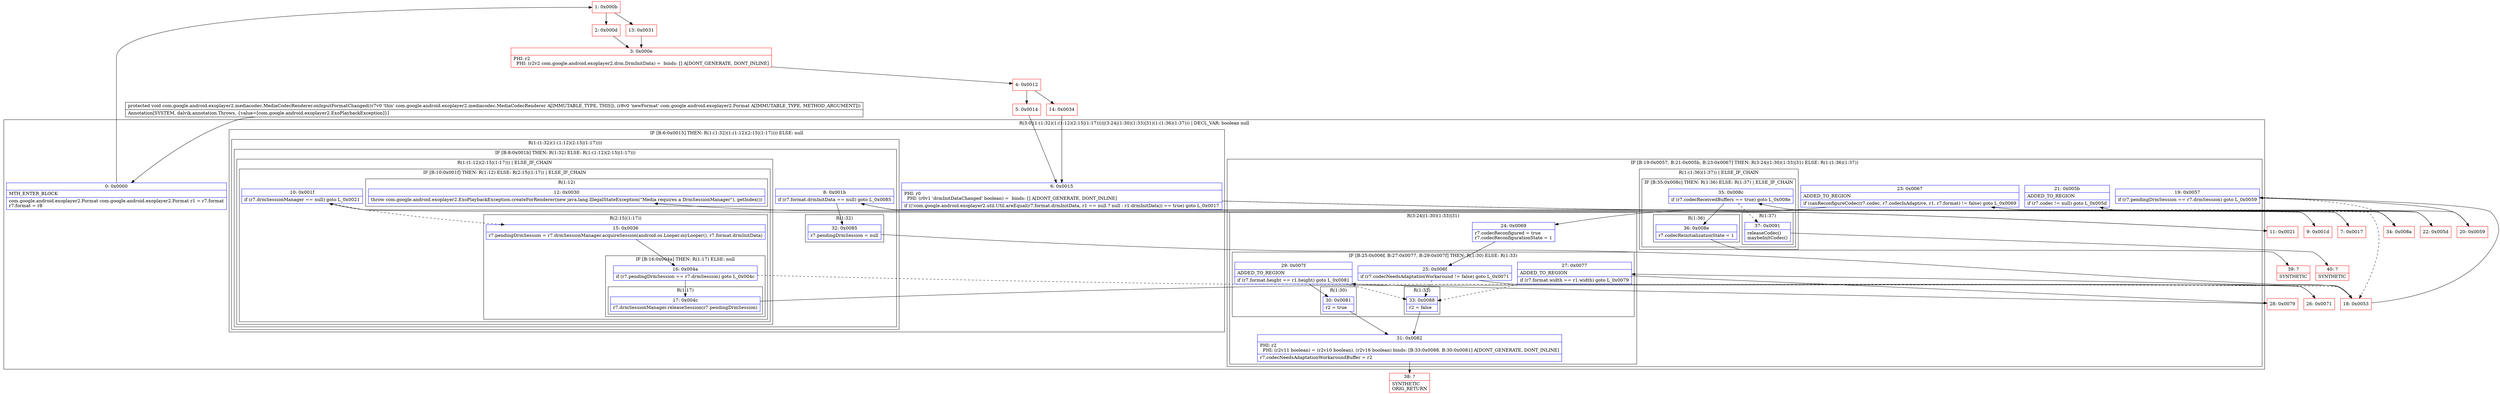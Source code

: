 digraph "CFG forcom.google.android.exoplayer2.mediacodec.MediaCodecRenderer.onInputFormatChanged(Lcom\/google\/android\/exoplayer2\/Format;)V" {
subgraph cluster_Region_1231773227 {
label = "R(3:0|(1:(1:32)(1:(1:12)(2:15|(1:17))))|(3:24|(1:30)(1:33)|31)(1:(1:36)(1:37))) | DECL_VAR: boolean null\l";
node [shape=record,color=blue];
Node_0 [shape=record,label="{0\:\ 0x0000|MTH_ENTER_BLOCK\l|com.google.android.exoplayer2.Format com.google.android.exoplayer2.Format r1 = r7.format\lr7.format = r8\l}"];
subgraph cluster_IfRegion_34075726 {
label = "IF [B:6:0x0015] THEN: R(1:(1:32)(1:(1:12)(2:15|(1:17)))) ELSE: null";
node [shape=record,color=blue];
Node_6 [shape=record,label="{6\:\ 0x0015|PHI: r0 \l  PHI: (r0v1 'drmInitDataChanged' boolean) =  binds: [] A[DONT_GENERATE, DONT_INLINE]\l|if ((!com.google.android.exoplayer2.util.Util.areEqual(r7.format.drmInitData, r1 == null ? null : r1.drmInitData)) == true) goto L_0x0017\l}"];
subgraph cluster_Region_1948515634 {
label = "R(1:(1:32)(1:(1:12)(2:15|(1:17))))";
node [shape=record,color=blue];
subgraph cluster_IfRegion_1644878615 {
label = "IF [B:8:0x001b] THEN: R(1:32) ELSE: R(1:(1:12)(2:15|(1:17)))";
node [shape=record,color=blue];
Node_8 [shape=record,label="{8\:\ 0x001b|if (r7.format.drmInitData == null) goto L_0x0085\l}"];
subgraph cluster_Region_1431778795 {
label = "R(1:32)";
node [shape=record,color=blue];
Node_32 [shape=record,label="{32\:\ 0x0085|r7.pendingDrmSession = null\l}"];
}
subgraph cluster_Region_1754055298 {
label = "R(1:(1:12)(2:15|(1:17))) | ELSE_IF_CHAIN\l";
node [shape=record,color=blue];
subgraph cluster_IfRegion_53307596 {
label = "IF [B:10:0x001f] THEN: R(1:12) ELSE: R(2:15|(1:17)) | ELSE_IF_CHAIN\l";
node [shape=record,color=blue];
Node_10 [shape=record,label="{10\:\ 0x001f|if (r7.drmSessionManager == null) goto L_0x0021\l}"];
subgraph cluster_Region_936106461 {
label = "R(1:12)";
node [shape=record,color=blue];
Node_12 [shape=record,label="{12\:\ 0x0030|throw com.google.android.exoplayer2.ExoPlaybackException.createForRenderer(new java.lang.IllegalStateException(\"Media requires a DrmSessionManager\"), getIndex())\l}"];
}
subgraph cluster_Region_1532971682 {
label = "R(2:15|(1:17))";
node [shape=record,color=blue];
Node_15 [shape=record,label="{15\:\ 0x0036|r7.pendingDrmSession = r7.drmSessionManager.acquireSession(android.os.Looper.myLooper(), r7.format.drmInitData)\l}"];
subgraph cluster_IfRegion_1439239065 {
label = "IF [B:16:0x004a] THEN: R(1:17) ELSE: null";
node [shape=record,color=blue];
Node_16 [shape=record,label="{16\:\ 0x004a|if (r7.pendingDrmSession == r7.drmSession) goto L_0x004c\l}"];
subgraph cluster_Region_1036673764 {
label = "R(1:17)";
node [shape=record,color=blue];
Node_17 [shape=record,label="{17\:\ 0x004c|r7.drmSessionManager.releaseSession(r7.pendingDrmSession)\l}"];
}
}
}
}
}
}
}
}
subgraph cluster_IfRegion_1306152202 {
label = "IF [B:19:0x0057, B:21:0x005b, B:23:0x0067] THEN: R(3:24|(1:30)(1:33)|31) ELSE: R(1:(1:36)(1:37))";
node [shape=record,color=blue];
Node_19 [shape=record,label="{19\:\ 0x0057|if (r7.pendingDrmSession == r7.drmSession) goto L_0x0059\l}"];
Node_21 [shape=record,label="{21\:\ 0x005b|ADDED_TO_REGION\l|if (r7.codec != null) goto L_0x005d\l}"];
Node_23 [shape=record,label="{23\:\ 0x0067|ADDED_TO_REGION\l|if (canReconfigureCodec(r7.codec, r7.codecIsAdaptive, r1, r7.format) != false) goto L_0x0069\l}"];
subgraph cluster_Region_1420186033 {
label = "R(3:24|(1:30)(1:33)|31)";
node [shape=record,color=blue];
Node_24 [shape=record,label="{24\:\ 0x0069|r7.codecReconfigured = true\lr7.codecReconfigurationState = 1\l}"];
subgraph cluster_IfRegion_1449656576 {
label = "IF [B:25:0x006f, B:27:0x0077, B:29:0x007f] THEN: R(1:30) ELSE: R(1:33)";
node [shape=record,color=blue];
Node_25 [shape=record,label="{25\:\ 0x006f|if (r7.codecNeedsAdaptationWorkaround != false) goto L_0x0071\l}"];
Node_27 [shape=record,label="{27\:\ 0x0077|ADDED_TO_REGION\l|if (r7.format.width == r1.width) goto L_0x0079\l}"];
Node_29 [shape=record,label="{29\:\ 0x007f|ADDED_TO_REGION\l|if (r7.format.height == r1.height) goto L_0x0081\l}"];
subgraph cluster_Region_2021240454 {
label = "R(1:30)";
node [shape=record,color=blue];
Node_30 [shape=record,label="{30\:\ 0x0081|r2 = true\l}"];
}
subgraph cluster_Region_1164019680 {
label = "R(1:33)";
node [shape=record,color=blue];
Node_33 [shape=record,label="{33\:\ 0x0088|r2 = false\l}"];
}
}
Node_31 [shape=record,label="{31\:\ 0x0082|PHI: r2 \l  PHI: (r2v11 boolean) = (r2v10 boolean), (r2v16 boolean) binds: [B:33:0x0088, B:30:0x0081] A[DONT_GENERATE, DONT_INLINE]\l|r7.codecNeedsAdaptationWorkaroundBuffer = r2\l}"];
}
subgraph cluster_Region_1963789277 {
label = "R(1:(1:36)(1:37)) | ELSE_IF_CHAIN\l";
node [shape=record,color=blue];
subgraph cluster_IfRegion_1753563942 {
label = "IF [B:35:0x008c] THEN: R(1:36) ELSE: R(1:37) | ELSE_IF_CHAIN\l";
node [shape=record,color=blue];
Node_35 [shape=record,label="{35\:\ 0x008c|if (r7.codecReceivedBuffers == true) goto L_0x008e\l}"];
subgraph cluster_Region_104251792 {
label = "R(1:36)";
node [shape=record,color=blue];
Node_36 [shape=record,label="{36\:\ 0x008e|r7.codecReinitializationState = 1\l}"];
}
subgraph cluster_Region_1618682686 {
label = "R(1:37)";
node [shape=record,color=blue];
Node_37 [shape=record,label="{37\:\ 0x0091|releaseCodec()\lmaybeInitCodec()\l}"];
}
}
}
}
}
Node_1 [shape=record,color=red,label="{1\:\ 0x000b}"];
Node_2 [shape=record,color=red,label="{2\:\ 0x000d}"];
Node_3 [shape=record,color=red,label="{3\:\ 0x000e|PHI: r2 \l  PHI: (r2v2 com.google.android.exoplayer2.drm.DrmInitData) =  binds: [] A[DONT_GENERATE, DONT_INLINE]\l}"];
Node_4 [shape=record,color=red,label="{4\:\ 0x0012}"];
Node_5 [shape=record,color=red,label="{5\:\ 0x0014}"];
Node_7 [shape=record,color=red,label="{7\:\ 0x0017}"];
Node_9 [shape=record,color=red,label="{9\:\ 0x001d}"];
Node_11 [shape=record,color=red,label="{11\:\ 0x0021}"];
Node_13 [shape=record,color=red,label="{13\:\ 0x0031}"];
Node_14 [shape=record,color=red,label="{14\:\ 0x0034}"];
Node_18 [shape=record,color=red,label="{18\:\ 0x0053}"];
Node_20 [shape=record,color=red,label="{20\:\ 0x0059}"];
Node_22 [shape=record,color=red,label="{22\:\ 0x005d}"];
Node_26 [shape=record,color=red,label="{26\:\ 0x0071}"];
Node_28 [shape=record,color=red,label="{28\:\ 0x0079}"];
Node_34 [shape=record,color=red,label="{34\:\ 0x008a}"];
Node_38 [shape=record,color=red,label="{38\:\ ?|SYNTHETIC\lORIG_RETURN\l}"];
Node_39 [shape=record,color=red,label="{39\:\ ?|SYNTHETIC\l}"];
Node_40 [shape=record,color=red,label="{40\:\ ?|SYNTHETIC\l}"];
MethodNode[shape=record,label="{protected void com.google.android.exoplayer2.mediacodec.MediaCodecRenderer.onInputFormatChanged((r7v0 'this' com.google.android.exoplayer2.mediacodec.MediaCodecRenderer A[IMMUTABLE_TYPE, THIS]), (r8v0 'newFormat' com.google.android.exoplayer2.Format A[IMMUTABLE_TYPE, METHOD_ARGUMENT]))  | Annotation[SYSTEM, dalvik.annotation.Throws, \{value=[com.google.android.exoplayer2.ExoPlaybackException]\}]\l}"];
MethodNode -> Node_0;
Node_0 -> Node_1;
Node_6 -> Node_7;
Node_6 -> Node_18[style=dashed];
Node_8 -> Node_9[style=dashed];
Node_8 -> Node_32;
Node_32 -> Node_18;
Node_10 -> Node_11;
Node_10 -> Node_15[style=dashed];
Node_15 -> Node_16;
Node_16 -> Node_17;
Node_16 -> Node_18[style=dashed];
Node_17 -> Node_18;
Node_19 -> Node_20;
Node_19 -> Node_34[style=dashed];
Node_21 -> Node_22;
Node_21 -> Node_34[style=dashed];
Node_23 -> Node_24;
Node_23 -> Node_34[style=dashed];
Node_24 -> Node_25;
Node_25 -> Node_26;
Node_25 -> Node_33[style=dashed];
Node_27 -> Node_28;
Node_27 -> Node_33[style=dashed];
Node_29 -> Node_30;
Node_29 -> Node_33[style=dashed];
Node_30 -> Node_31;
Node_33 -> Node_31;
Node_31 -> Node_38;
Node_35 -> Node_36;
Node_35 -> Node_37[style=dashed];
Node_36 -> Node_39;
Node_37 -> Node_40;
Node_1 -> Node_2;
Node_1 -> Node_13;
Node_2 -> Node_3;
Node_3 -> Node_4;
Node_4 -> Node_5;
Node_4 -> Node_14;
Node_5 -> Node_6;
Node_7 -> Node_8;
Node_9 -> Node_10;
Node_11 -> Node_12;
Node_13 -> Node_3;
Node_14 -> Node_6;
Node_18 -> Node_19;
Node_20 -> Node_21;
Node_22 -> Node_23;
Node_26 -> Node_27;
Node_28 -> Node_29;
Node_34 -> Node_35;
}


